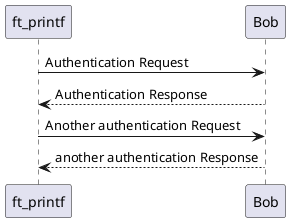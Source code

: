 @startuml ft_printf_flow
ft_printf -> Bob: Authentication Request
Bob --> ft_printf: Authentication Response
ft_printf -> Bob: Another authentication Request
ft_printf <-- Bob: another authentication Response
@enduml